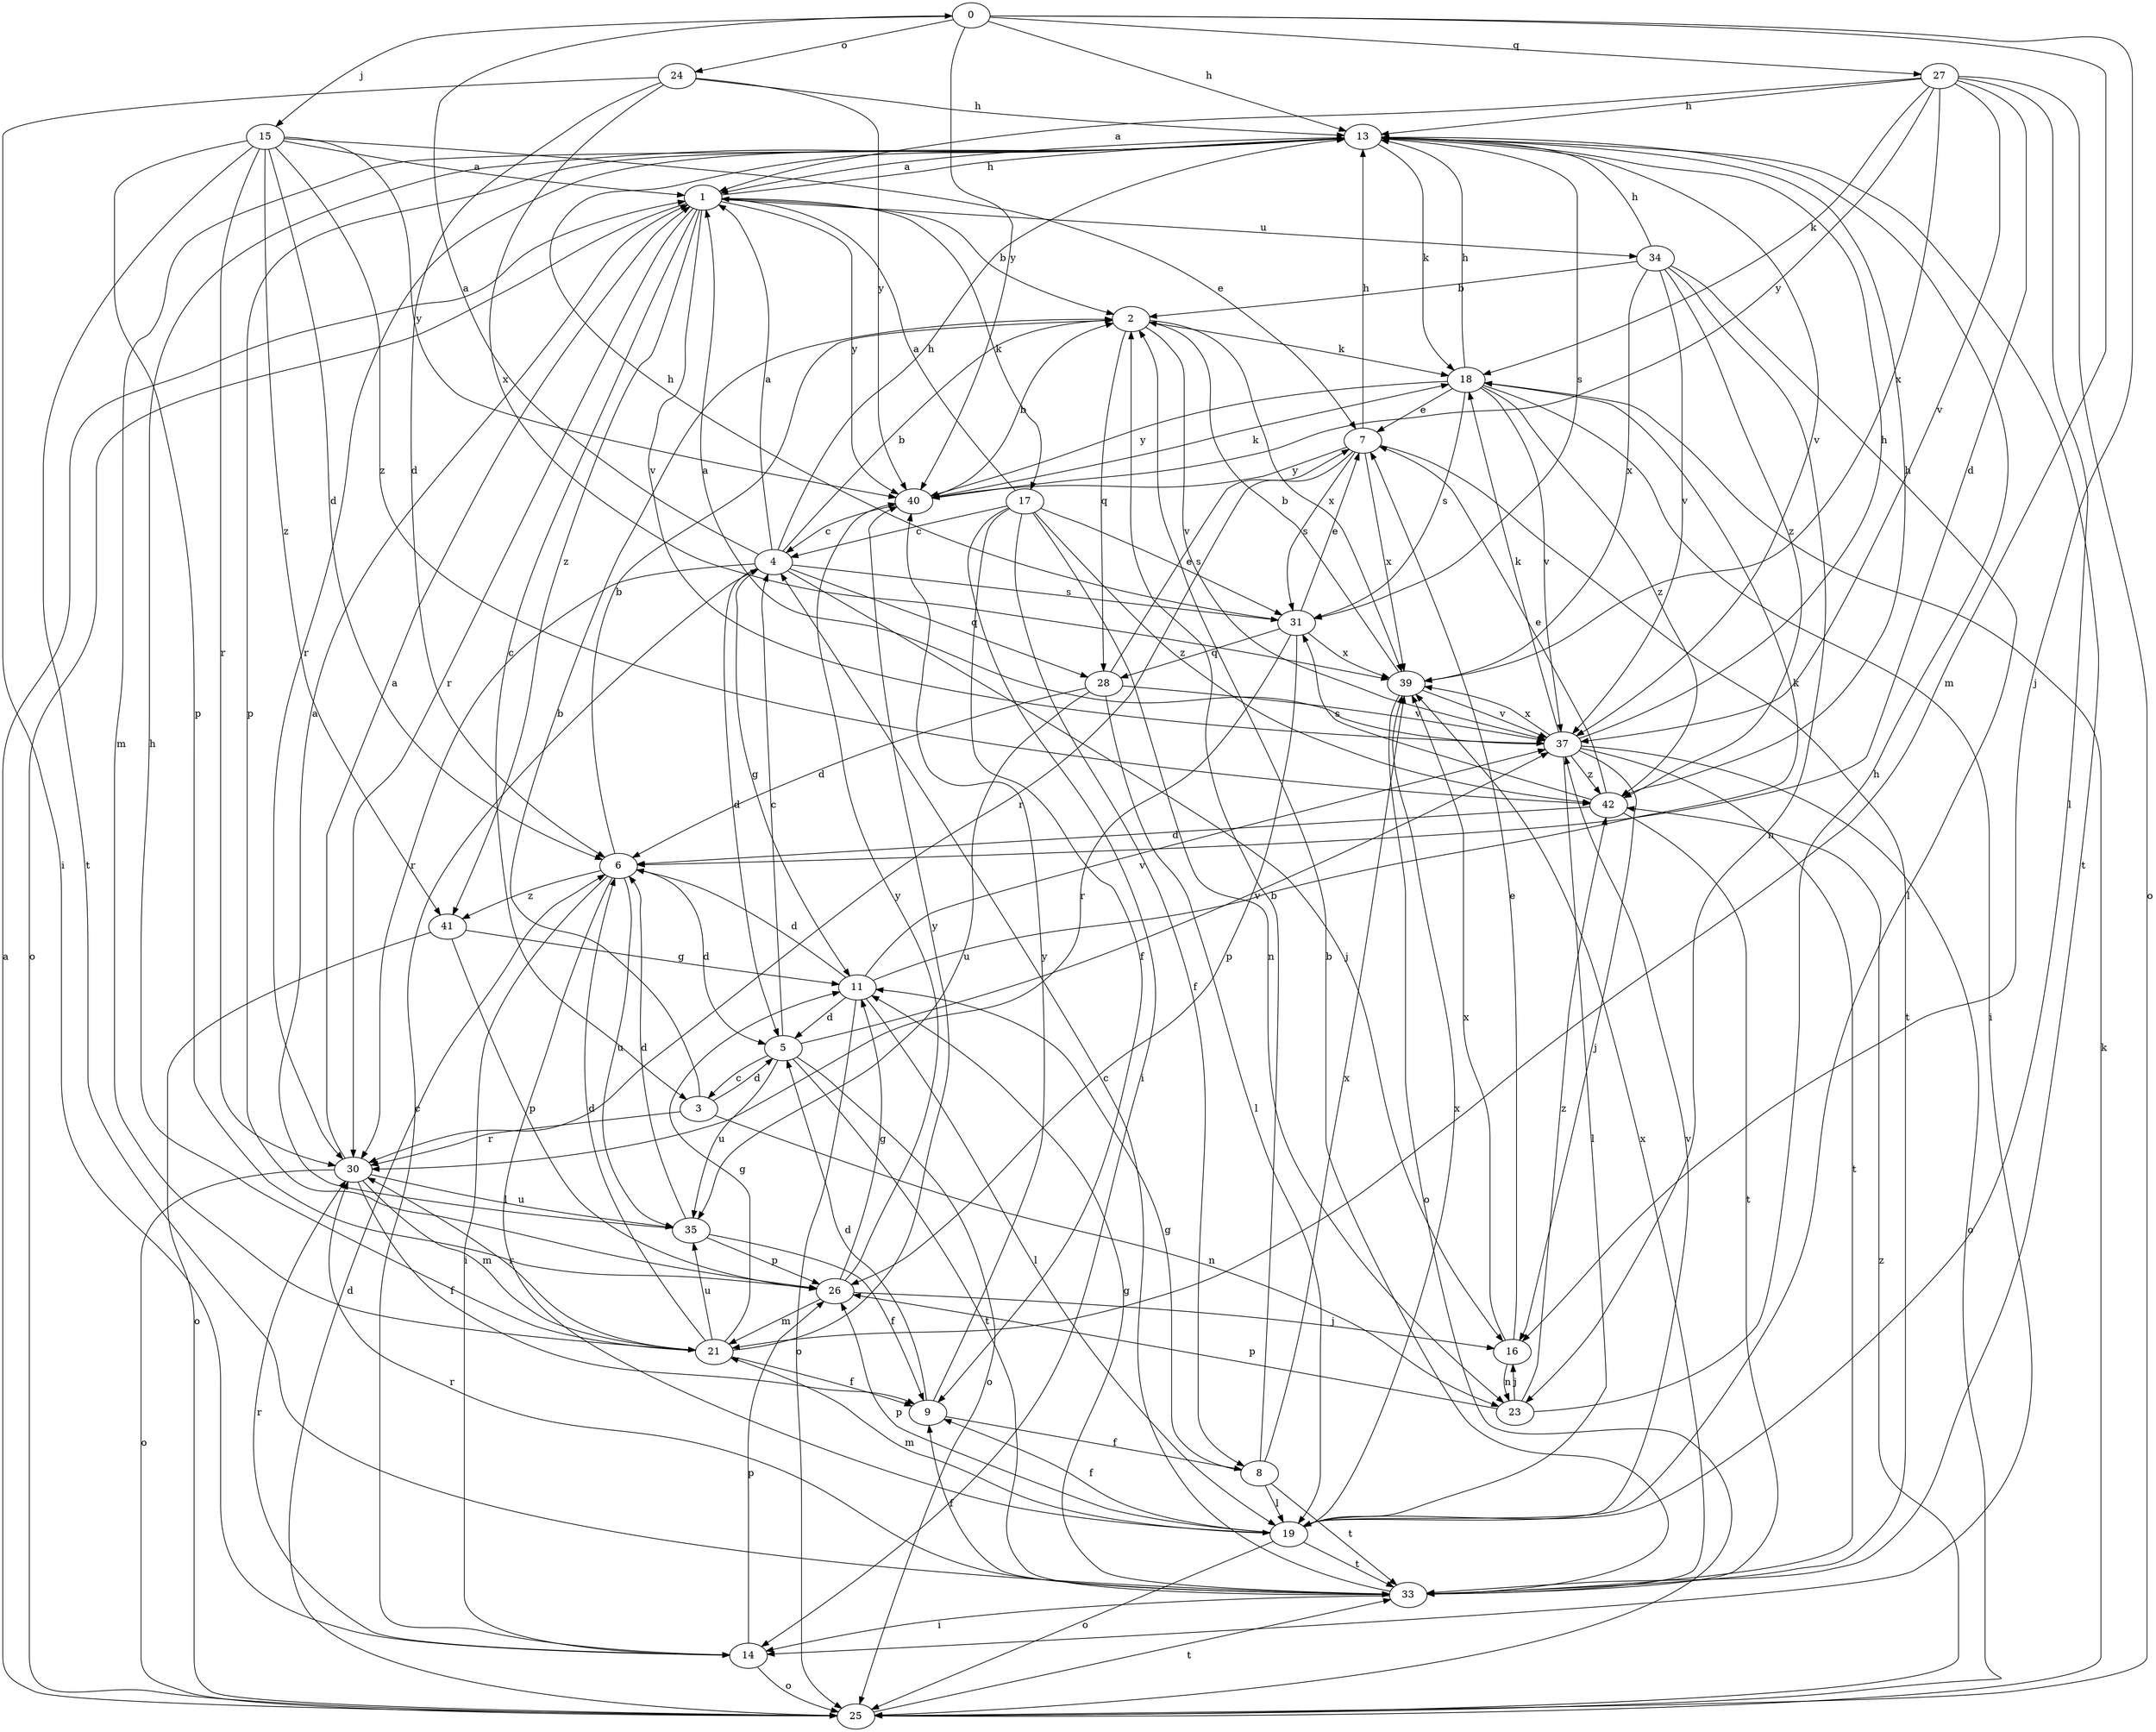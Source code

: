 strict digraph  {
0;
1;
2;
3;
4;
5;
6;
7;
8;
9;
11;
13;
14;
15;
16;
17;
18;
19;
21;
23;
24;
25;
26;
27;
28;
30;
31;
33;
34;
35;
37;
39;
40;
41;
42;
0 -> 13  [label=h];
0 -> 15  [label=j];
0 -> 16  [label=j];
0 -> 21  [label=m];
0 -> 24  [label=o];
0 -> 27  [label=q];
0 -> 40  [label=y];
1 -> 2  [label=b];
1 -> 3  [label=c];
1 -> 13  [label=h];
1 -> 17  [label=k];
1 -> 25  [label=o];
1 -> 30  [label=r];
1 -> 34  [label=u];
1 -> 37  [label=v];
1 -> 40  [label=y];
1 -> 41  [label=z];
2 -> 18  [label=k];
2 -> 28  [label=q];
2 -> 37  [label=v];
2 -> 39  [label=x];
3 -> 2  [label=b];
3 -> 5  [label=d];
3 -> 23  [label=n];
3 -> 30  [label=r];
4 -> 0  [label=a];
4 -> 1  [label=a];
4 -> 2  [label=b];
4 -> 5  [label=d];
4 -> 11  [label=g];
4 -> 13  [label=h];
4 -> 16  [label=j];
4 -> 28  [label=q];
4 -> 30  [label=r];
4 -> 31  [label=s];
5 -> 3  [label=c];
5 -> 4  [label=c];
5 -> 25  [label=o];
5 -> 33  [label=t];
5 -> 35  [label=u];
5 -> 37  [label=v];
6 -> 2  [label=b];
6 -> 5  [label=d];
6 -> 14  [label=i];
6 -> 19  [label=l];
6 -> 35  [label=u];
6 -> 41  [label=z];
7 -> 13  [label=h];
7 -> 30  [label=r];
7 -> 31  [label=s];
7 -> 33  [label=t];
7 -> 39  [label=x];
7 -> 40  [label=y];
8 -> 2  [label=b];
8 -> 11  [label=g];
8 -> 19  [label=l];
8 -> 33  [label=t];
8 -> 39  [label=x];
9 -> 5  [label=d];
9 -> 8  [label=f];
9 -> 40  [label=y];
11 -> 5  [label=d];
11 -> 6  [label=d];
11 -> 18  [label=k];
11 -> 19  [label=l];
11 -> 25  [label=o];
11 -> 37  [label=v];
13 -> 1  [label=a];
13 -> 18  [label=k];
13 -> 21  [label=m];
13 -> 26  [label=p];
13 -> 30  [label=r];
13 -> 31  [label=s];
13 -> 33  [label=t];
13 -> 37  [label=v];
14 -> 4  [label=c];
14 -> 25  [label=o];
14 -> 26  [label=p];
14 -> 30  [label=r];
15 -> 1  [label=a];
15 -> 6  [label=d];
15 -> 7  [label=e];
15 -> 26  [label=p];
15 -> 30  [label=r];
15 -> 33  [label=t];
15 -> 40  [label=y];
15 -> 41  [label=z];
15 -> 42  [label=z];
16 -> 7  [label=e];
16 -> 23  [label=n];
16 -> 39  [label=x];
17 -> 1  [label=a];
17 -> 4  [label=c];
17 -> 8  [label=f];
17 -> 9  [label=f];
17 -> 14  [label=i];
17 -> 23  [label=n];
17 -> 31  [label=s];
17 -> 42  [label=z];
18 -> 7  [label=e];
18 -> 13  [label=h];
18 -> 14  [label=i];
18 -> 31  [label=s];
18 -> 37  [label=v];
18 -> 40  [label=y];
18 -> 42  [label=z];
19 -> 9  [label=f];
19 -> 21  [label=m];
19 -> 25  [label=o];
19 -> 26  [label=p];
19 -> 33  [label=t];
19 -> 37  [label=v];
19 -> 39  [label=x];
21 -> 6  [label=d];
21 -> 9  [label=f];
21 -> 11  [label=g];
21 -> 13  [label=h];
21 -> 30  [label=r];
21 -> 35  [label=u];
21 -> 40  [label=y];
23 -> 13  [label=h];
23 -> 16  [label=j];
23 -> 26  [label=p];
23 -> 42  [label=z];
24 -> 6  [label=d];
24 -> 13  [label=h];
24 -> 14  [label=i];
24 -> 39  [label=x];
24 -> 40  [label=y];
25 -> 1  [label=a];
25 -> 6  [label=d];
25 -> 18  [label=k];
25 -> 33  [label=t];
25 -> 42  [label=z];
26 -> 11  [label=g];
26 -> 16  [label=j];
26 -> 21  [label=m];
26 -> 40  [label=y];
27 -> 1  [label=a];
27 -> 6  [label=d];
27 -> 13  [label=h];
27 -> 18  [label=k];
27 -> 19  [label=l];
27 -> 25  [label=o];
27 -> 37  [label=v];
27 -> 39  [label=x];
27 -> 40  [label=y];
28 -> 6  [label=d];
28 -> 7  [label=e];
28 -> 19  [label=l];
28 -> 35  [label=u];
28 -> 37  [label=v];
30 -> 1  [label=a];
30 -> 9  [label=f];
30 -> 21  [label=m];
30 -> 25  [label=o];
30 -> 35  [label=u];
31 -> 7  [label=e];
31 -> 13  [label=h];
31 -> 26  [label=p];
31 -> 28  [label=q];
31 -> 30  [label=r];
31 -> 39  [label=x];
33 -> 2  [label=b];
33 -> 4  [label=c];
33 -> 9  [label=f];
33 -> 11  [label=g];
33 -> 14  [label=i];
33 -> 30  [label=r];
33 -> 39  [label=x];
34 -> 2  [label=b];
34 -> 13  [label=h];
34 -> 19  [label=l];
34 -> 23  [label=n];
34 -> 37  [label=v];
34 -> 39  [label=x];
34 -> 42  [label=z];
35 -> 1  [label=a];
35 -> 6  [label=d];
35 -> 9  [label=f];
35 -> 26  [label=p];
37 -> 1  [label=a];
37 -> 13  [label=h];
37 -> 16  [label=j];
37 -> 18  [label=k];
37 -> 19  [label=l];
37 -> 25  [label=o];
37 -> 33  [label=t];
37 -> 39  [label=x];
37 -> 42  [label=z];
39 -> 2  [label=b];
39 -> 25  [label=o];
39 -> 37  [label=v];
40 -> 2  [label=b];
40 -> 4  [label=c];
40 -> 18  [label=k];
41 -> 11  [label=g];
41 -> 25  [label=o];
41 -> 26  [label=p];
42 -> 6  [label=d];
42 -> 7  [label=e];
42 -> 13  [label=h];
42 -> 31  [label=s];
42 -> 33  [label=t];
}
